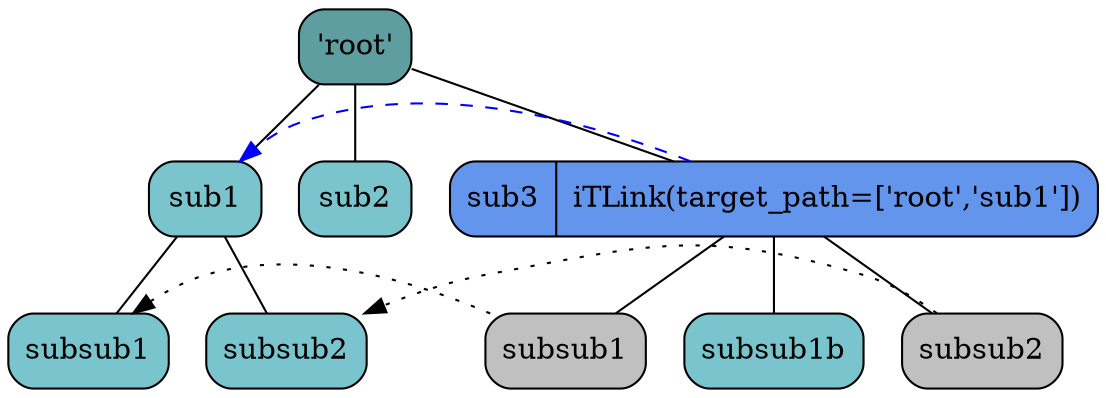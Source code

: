 digraph iTree {
    node [shape=record, fillcolor=cadetblue3, style="rounded,filled"];

item0 [label="'root'", fillcolor=cadetblue];

item1 [label="sub1"];
item2 [label="sub2"];
item3 [label="sub3 |iTLink(target_path=['root','sub1'])", fillcolor=cornflowerblue];

item11 [label="subsub1"];
item12 [label="subsub2"];

item31 [label="subsub1", fillcolor=grey];
item32 [label="subsub1b"];
item33 [label="subsub2", fillcolor=grey];

item0 -> {item1 item2 item3} [arrowhead=none];
item3 -> item1 [style=dashed,color=blue, constraint=false];
item1 -> {item11 item12} [arrowhead=none];
item3 -> {item31 item32 item33} [arrowhead=none];
item31 -> item11 [style=dotted, constraint=false];
item33 -> item12 [style=dotted, constraint=false];
{rank=same item1 item2 item3}
{rank=same item11 item12 item31 item32 item33}
}

